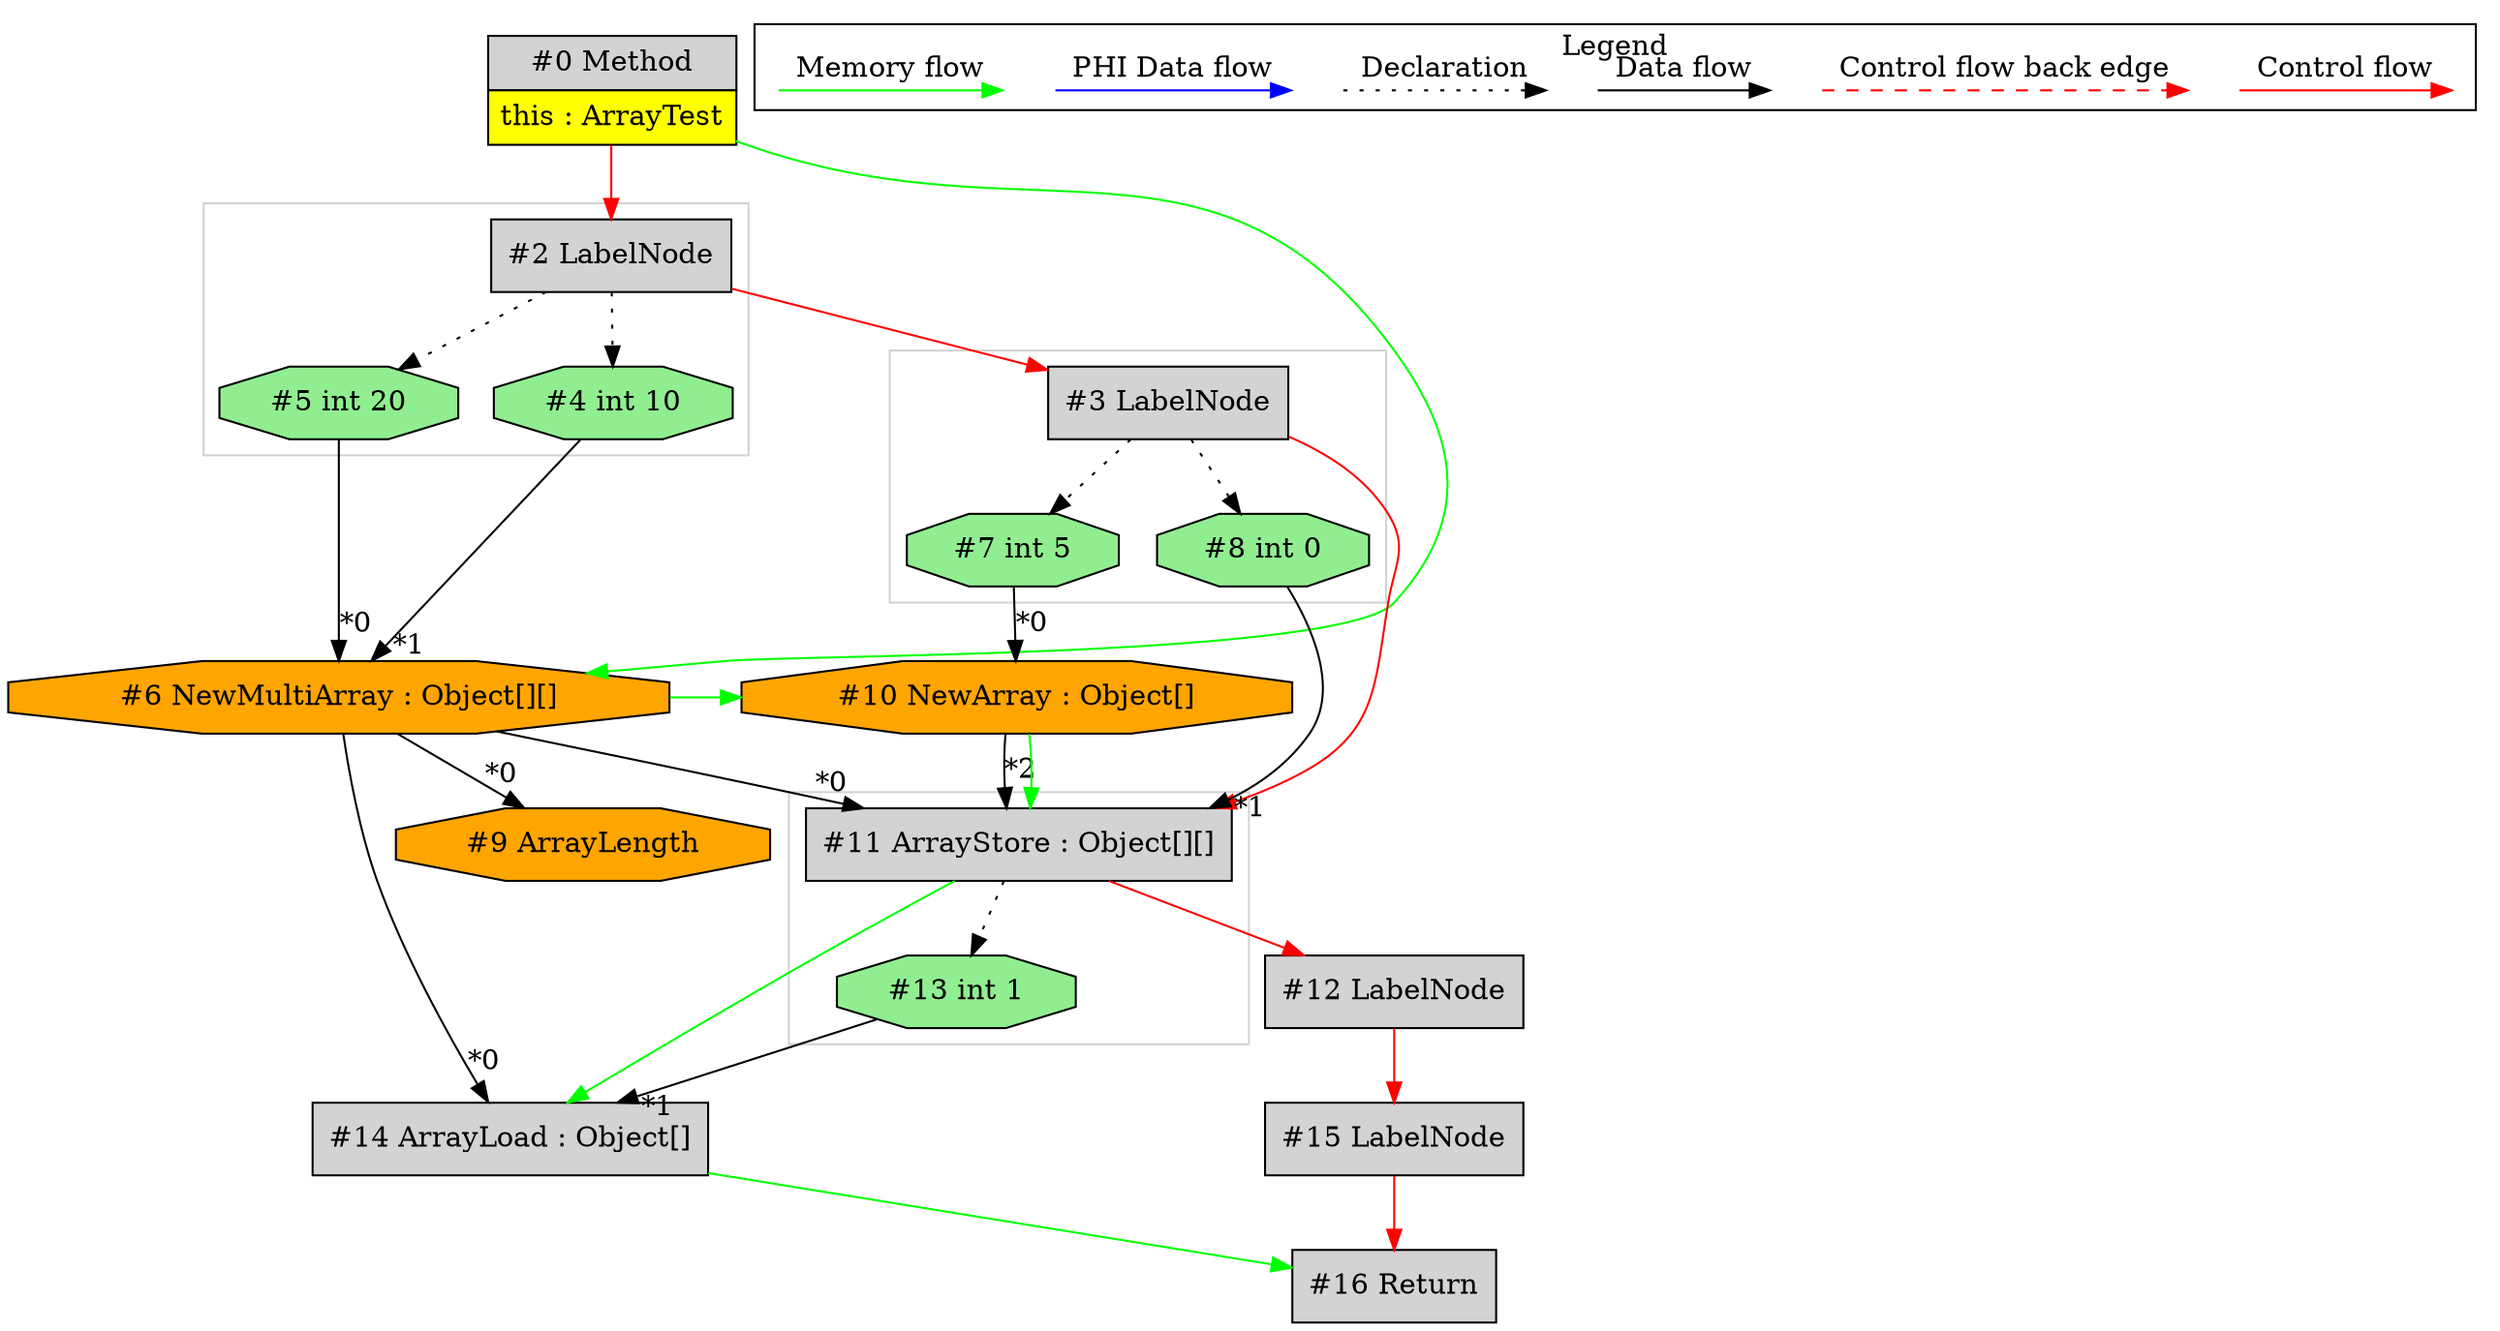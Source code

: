 digraph {
 ordering="in";
 node0[margin="0", label=<<table border="0" cellborder="1" cellspacing="0" cellpadding="5"><tr><td colspan="1">#0 Method</td></tr><tr><td port="prj1" bgcolor="yellow">this : ArrayTest</td></tr></table>>,shape=none, fillcolor=lightgrey, style=filled];
 node2[label="#2 LabelNode",shape=box, fillcolor=lightgrey, style=filled];
 node0 -> node2[labeldistance=2, color=red, fontcolor=red];
 node3[label="#3 LabelNode",shape=box, fillcolor=lightgrey, style=filled];
 node2 -> node3[labeldistance=2, color=red, fontcolor=red];
 node11[label="#11 ArrayStore : Object[][]",shape=box, fillcolor=lightgrey, style=filled];
 node6 -> node11[headlabel="*0", labeldistance=2];
 node8 -> node11[headlabel="*1", labeldistance=2];
 node10 -> node11[headlabel="*2", labeldistance=2];
 node10 -> node11[labeldistance=2, color=green, constraint=false];
 node3 -> node11[labeldistance=2, color=red, fontcolor=red];
 node10[label="#10 NewArray : Object[]",shape=octagon, fillcolor=orange, style=filled];
 node7 -> node10[headlabel="*0", labeldistance=2];
 node6 -> node10[labeldistance=2, color=green, constraint=false];
 node6[label="#6 NewMultiArray : Object[][]",shape=octagon, fillcolor=orange, style=filled];
 node5 -> node6[headlabel="*0", labeldistance=2];
 node4 -> node6[headlabel="*1", labeldistance=2];
 node0 -> node6[labeldistance=2, color=green, constraint=false];
 node4[label="#4 int 10",shape=octagon, fillcolor=lightgreen, style=filled];
 node2 -> node4[style=dotted];
 node5[label="#5 int 20",shape=octagon, fillcolor=lightgreen, style=filled];
 node2 -> node5[style=dotted];
 node9[label="#9 ArrayLength",shape=octagon, fillcolor=orange, style=filled];
 node6 -> node9[headlabel="*0", labeldistance=2];
 node14[label="#14 ArrayLoad : Object[]",shape=box, fillcolor=lightgrey, style=filled];
 node6 -> node14[headlabel="*0", labeldistance=2];
 node13 -> node14[headlabel="*1", labeldistance=2];
 node11 -> node14[labeldistance=2, color=green, constraint=false];
 node13[label="#13 int 1",shape=octagon, fillcolor=lightgreen, style=filled];
 node11 -> node13[style=dotted];
 node16[label="#16 Return",shape=box, fillcolor=lightgrey, style=filled];
 node15 -> node16[labeldistance=2, color=red, fontcolor=red];
 node14 -> node16[labeldistance=2, color=green, constraint=false];
 node15[label="#15 LabelNode",shape=box, fillcolor=lightgrey, style=filled];
 node12 -> node15[labeldistance=2, color=red, fontcolor=red];
 node12[label="#12 LabelNode",shape=box, fillcolor=lightgrey, style=filled];
 node11 -> node12[labeldistance=2, color=red, fontcolor=red];
 node7[label="#7 int 5",shape=octagon, fillcolor=lightgreen, style=filled];
 node3 -> node7[style=dotted];
 node8[label="#8 int 0",shape=octagon, fillcolor=lightgreen, style=filled];
 node3 -> node8[style=dotted];
 subgraph cluster_0 {
  color=lightgray;
  node2;
  node4;
  node5;
 }
 subgraph cluster_1 {
  color=lightgray;
  node3;
  node7;
  node8;
 }
 subgraph cluster_2 {
  color=lightgray;
  node11;
  node13;
 }
 subgraph cluster_000 {
  label = "Legend";
  node [shape=point]
  {
   rank=same;
   c0 [style = invis];
   c1 [style = invis];
   c2 [style = invis];
   c3 [style = invis];
   d0 [style = invis];
   d1 [style = invis];
   d2 [style = invis];
   d3 [style = invis];
   d4 [style = invis];
   d5 [style = invis];
   d6 [style = invis];
   d7 [style = invis];
  }
  c0 -> c1 [label="Control flow", style=solid, color=red]
  c2 -> c3 [label="Control flow back edge", style=dashed, color=red]
  d0 -> d1 [label="Data flow"]
  d2 -> d3 [label="Declaration", style=dotted]
  d4 -> d5 [label="PHI Data flow", color=blue]
  d6 -> d7 [label="Memory flow", color=green]
 }

}

